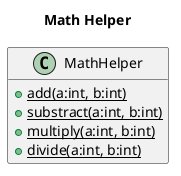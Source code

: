 @startuml Math Model 
title Math Helper

class MathHelper {
    +{static}add(a:int, b:int)
    +{static}substract(a:int, b:int)
    +{static}multiply(a:int, b:int)
    +{static}divide(a:int, b:int)
}

hide empty fields 
@enduml